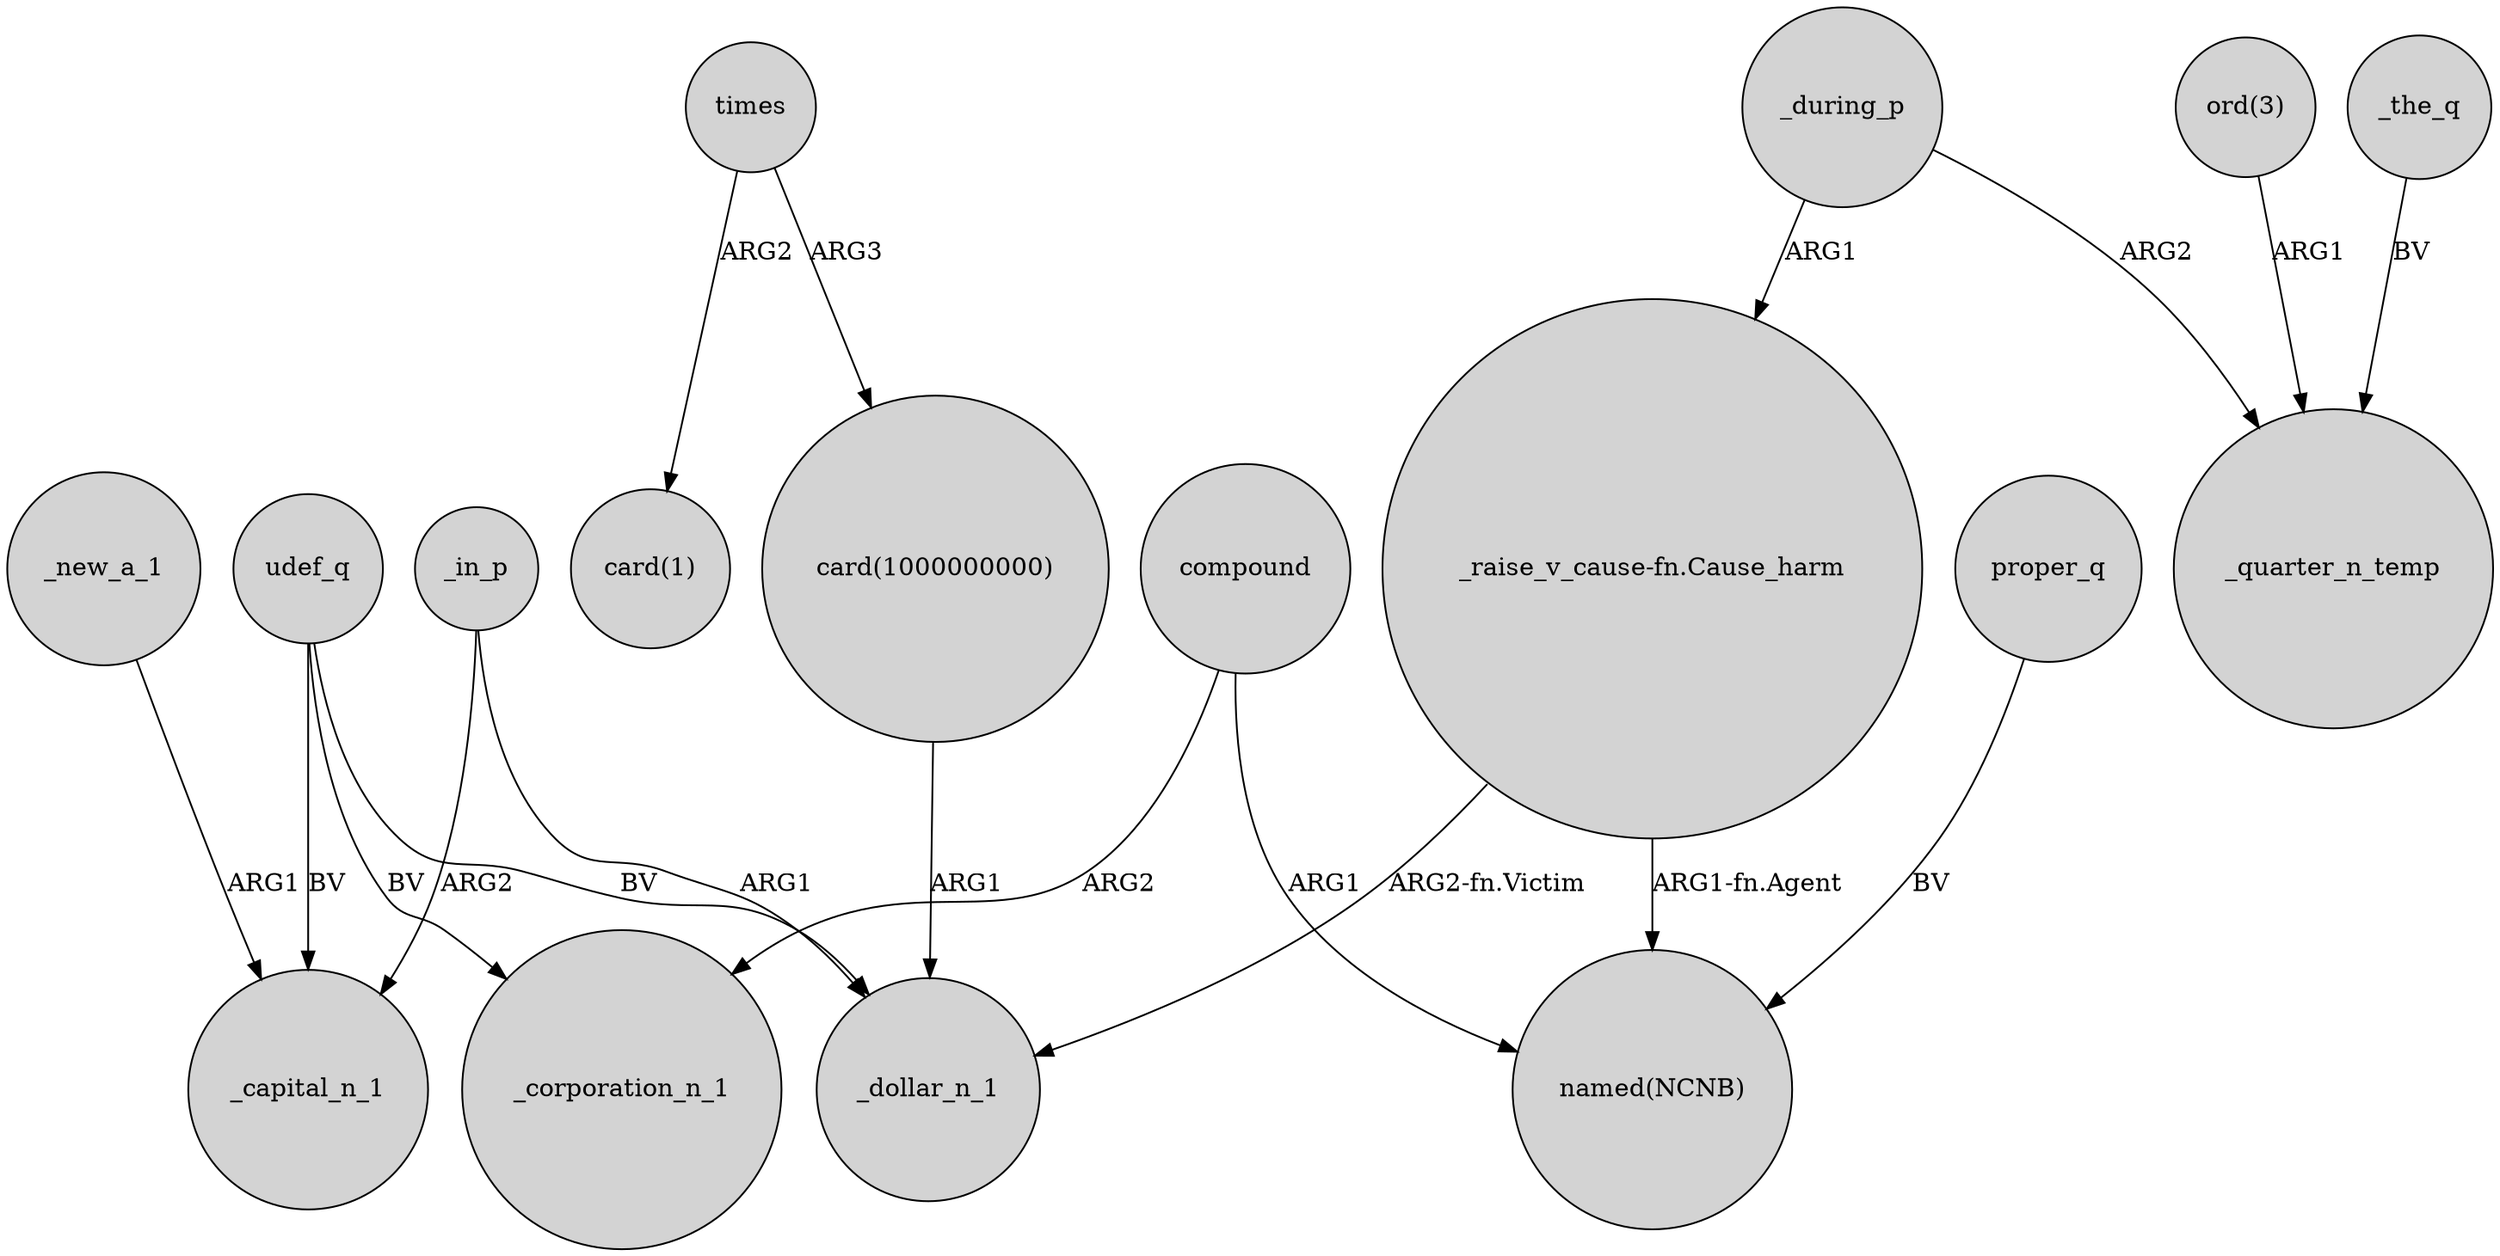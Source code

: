 digraph {
	node [shape=circle style=filled]
	_new_a_1 -> _capital_n_1 [label=ARG1]
	"card(1000000000)" -> _dollar_n_1 [label=ARG1]
	udef_q -> _corporation_n_1 [label=BV]
	times -> "card(1)" [label=ARG2]
	"_raise_v_cause-fn.Cause_harm" -> "named(NCNB)" [label="ARG1-fn.Agent"]
	compound -> _corporation_n_1 [label=ARG2]
	udef_q -> _capital_n_1 [label=BV]
	times -> "card(1000000000)" [label=ARG3]
	"ord(3)" -> _quarter_n_temp [label=ARG1]
	"_raise_v_cause-fn.Cause_harm" -> _dollar_n_1 [label="ARG2-fn.Victim"]
	compound -> "named(NCNB)" [label=ARG1]
	udef_q -> _dollar_n_1 [label=BV]
	_during_p -> "_raise_v_cause-fn.Cause_harm" [label=ARG1]
	_in_p -> _capital_n_1 [label=ARG2]
	proper_q -> "named(NCNB)" [label=BV]
	_in_p -> _dollar_n_1 [label=ARG1]
	_the_q -> _quarter_n_temp [label=BV]
	_during_p -> _quarter_n_temp [label=ARG2]
}
